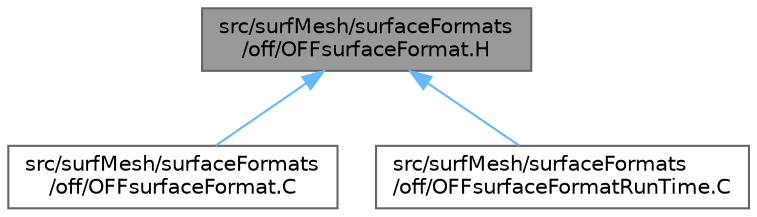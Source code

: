 digraph "src/surfMesh/surfaceFormats/off/OFFsurfaceFormat.H"
{
 // LATEX_PDF_SIZE
  bgcolor="transparent";
  edge [fontname=Helvetica,fontsize=10,labelfontname=Helvetica,labelfontsize=10];
  node [fontname=Helvetica,fontsize=10,shape=box,height=0.2,width=0.4];
  Node1 [id="Node000001",label="src/surfMesh/surfaceFormats\l/off/OFFsurfaceFormat.H",height=0.2,width=0.4,color="gray40", fillcolor="grey60", style="filled", fontcolor="black",tooltip=" "];
  Node1 -> Node2 [id="edge1_Node000001_Node000002",dir="back",color="steelblue1",style="solid",tooltip=" "];
  Node2 [id="Node000002",label="src/surfMesh/surfaceFormats\l/off/OFFsurfaceFormat.C",height=0.2,width=0.4,color="grey40", fillcolor="white", style="filled",URL="$OFFsurfaceFormat_8C.html",tooltip=" "];
  Node1 -> Node3 [id="edge2_Node000001_Node000003",dir="back",color="steelblue1",style="solid",tooltip=" "];
  Node3 [id="Node000003",label="src/surfMesh/surfaceFormats\l/off/OFFsurfaceFormatRunTime.C",height=0.2,width=0.4,color="grey40", fillcolor="white", style="filled",URL="$OFFsurfaceFormatRunTime_8C.html",tooltip=" "];
}
